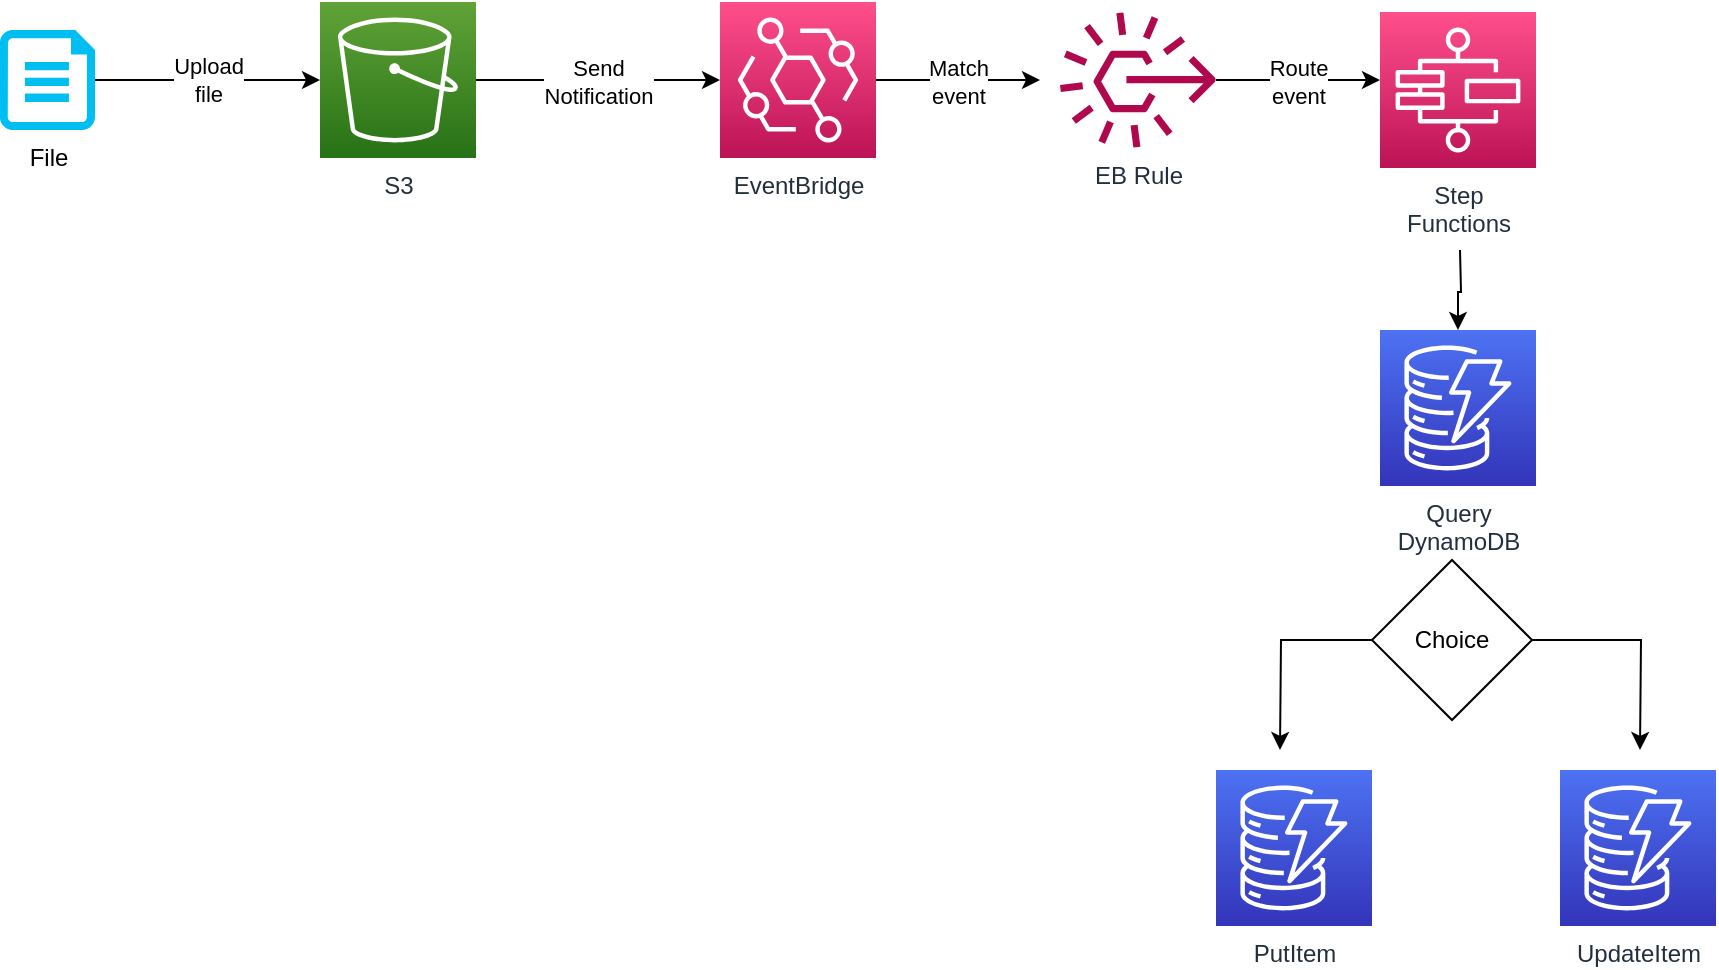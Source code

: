 <mxfile version="18.1.3" type="device"><diagram id="mRCy5LWRQ65KnDbYtJnu" name="Page-1"><mxGraphModel dx="1381" dy="1215" grid="1" gridSize="10" guides="1" tooltips="1" connect="1" arrows="1" fold="1" page="1" pageScale="1" pageWidth="827" pageHeight="1169" math="0" shadow="0"><root><mxCell id="0"/><mxCell id="1" parent="0"/><mxCell id="4y-gVckvG-odOf7jvkZe-3" value="Upload&lt;br&gt;file" style="edgeStyle=orthogonalEdgeStyle;rounded=0;orthogonalLoop=1;jettySize=auto;html=1;entryX=0;entryY=0.5;entryDx=0;entryDy=0;entryPerimeter=0;" edge="1" parent="1" source="4y-gVckvG-odOf7jvkZe-1" target="4y-gVckvG-odOf7jvkZe-2"><mxGeometry relative="1" as="geometry"/></mxCell><mxCell id="4y-gVckvG-odOf7jvkZe-1" value="File" style="verticalLabelPosition=bottom;html=1;verticalAlign=top;align=center;strokeColor=none;fillColor=#00BEF2;shape=mxgraph.azure.cloud_services_configuration_file;pointerEvents=1;" vertex="1" parent="1"><mxGeometry x="40" y="280" width="47.5" height="50" as="geometry"/></mxCell><mxCell id="4y-gVckvG-odOf7jvkZe-6" value="Send&lt;br&gt;Notification" style="edgeStyle=orthogonalEdgeStyle;rounded=0;orthogonalLoop=1;jettySize=auto;html=1;" edge="1" parent="1" source="4y-gVckvG-odOf7jvkZe-2"><mxGeometry relative="1" as="geometry"><mxPoint x="400" y="305" as="targetPoint"/></mxGeometry></mxCell><mxCell id="4y-gVckvG-odOf7jvkZe-2" value="S3" style="sketch=0;points=[[0,0,0],[0.25,0,0],[0.5,0,0],[0.75,0,0],[1,0,0],[0,1,0],[0.25,1,0],[0.5,1,0],[0.75,1,0],[1,1,0],[0,0.25,0],[0,0.5,0],[0,0.75,0],[1,0.25,0],[1,0.5,0],[1,0.75,0]];outlineConnect=0;fontColor=#232F3E;gradientColor=#60A337;gradientDirection=north;fillColor=#277116;strokeColor=#ffffff;dashed=0;verticalLabelPosition=bottom;verticalAlign=top;align=center;html=1;fontSize=12;fontStyle=0;aspect=fixed;shape=mxgraph.aws4.resourceIcon;resIcon=mxgraph.aws4.s3;" vertex="1" parent="1"><mxGeometry x="200" y="266" width="78" height="78" as="geometry"/></mxCell><mxCell id="4y-gVckvG-odOf7jvkZe-9" value="Route&lt;br&gt;event" style="edgeStyle=orthogonalEdgeStyle;rounded=0;orthogonalLoop=1;jettySize=auto;html=1;" edge="1" parent="1" source="4y-gVckvG-odOf7jvkZe-4"><mxGeometry relative="1" as="geometry"><mxPoint x="730" y="305" as="targetPoint"/></mxGeometry></mxCell><mxCell id="4y-gVckvG-odOf7jvkZe-4" value="EB Rule" style="sketch=0;outlineConnect=0;fontColor=#232F3E;gradientColor=none;fillColor=#B0084D;strokeColor=none;dashed=0;verticalLabelPosition=bottom;verticalAlign=top;align=center;html=1;fontSize=12;fontStyle=0;aspect=fixed;pointerEvents=1;shape=mxgraph.aws4.rule_3;" vertex="1" parent="1"><mxGeometry x="570" y="271" width="78" height="68" as="geometry"/></mxCell><mxCell id="4y-gVckvG-odOf7jvkZe-7" value="Match&lt;br&gt;event" style="edgeStyle=orthogonalEdgeStyle;rounded=0;orthogonalLoop=1;jettySize=auto;html=1;" edge="1" parent="1" source="4y-gVckvG-odOf7jvkZe-5"><mxGeometry relative="1" as="geometry"><mxPoint x="560" y="305" as="targetPoint"/></mxGeometry></mxCell><mxCell id="4y-gVckvG-odOf7jvkZe-5" value="EventBridge" style="sketch=0;points=[[0,0,0],[0.25,0,0],[0.5,0,0],[0.75,0,0],[1,0,0],[0,1,0],[0.25,1,0],[0.5,1,0],[0.75,1,0],[1,1,0],[0,0.25,0],[0,0.5,0],[0,0.75,0],[1,0.25,0],[1,0.5,0],[1,0.75,0]];outlineConnect=0;fontColor=#232F3E;gradientColor=#FF4F8B;gradientDirection=north;fillColor=#BC1356;strokeColor=#ffffff;dashed=0;verticalLabelPosition=bottom;verticalAlign=top;align=center;html=1;fontSize=12;fontStyle=0;aspect=fixed;shape=mxgraph.aws4.resourceIcon;resIcon=mxgraph.aws4.eventbridge;" vertex="1" parent="1"><mxGeometry x="400" y="266" width="78" height="78" as="geometry"/></mxCell><mxCell id="4y-gVckvG-odOf7jvkZe-11" style="edgeStyle=orthogonalEdgeStyle;rounded=0;orthogonalLoop=1;jettySize=auto;html=1;entryX=0.5;entryY=0;entryDx=0;entryDy=0;entryPerimeter=0;" edge="1" parent="1" target="4y-gVckvG-odOf7jvkZe-10"><mxGeometry relative="1" as="geometry"><mxPoint x="770" y="390" as="sourcePoint"/></mxGeometry></mxCell><mxCell id="4y-gVckvG-odOf7jvkZe-8" value="Step&lt;br&gt;Functions" style="sketch=0;points=[[0,0,0],[0.25,0,0],[0.5,0,0],[0.75,0,0],[1,0,0],[0,1,0],[0.25,1,0],[0.5,1,0],[0.75,1,0],[1,1,0],[0,0.25,0],[0,0.5,0],[0,0.75,0],[1,0.25,0],[1,0.5,0],[1,0.75,0]];outlineConnect=0;fontColor=#232F3E;gradientColor=#FF4F8B;gradientDirection=north;fillColor=#BC1356;strokeColor=#ffffff;dashed=0;verticalLabelPosition=bottom;verticalAlign=top;align=center;html=1;fontSize=12;fontStyle=0;aspect=fixed;shape=mxgraph.aws4.resourceIcon;resIcon=mxgraph.aws4.step_functions;" vertex="1" parent="1"><mxGeometry x="730" y="271" width="78" height="78" as="geometry"/></mxCell><mxCell id="4y-gVckvG-odOf7jvkZe-10" value="Query&lt;br&gt;DynamoDB" style="sketch=0;points=[[0,0,0],[0.25,0,0],[0.5,0,0],[0.75,0,0],[1,0,0],[0,1,0],[0.25,1,0],[0.5,1,0],[0.75,1,0],[1,1,0],[0,0.25,0],[0,0.5,0],[0,0.75,0],[1,0.25,0],[1,0.5,0],[1,0.75,0]];outlineConnect=0;fontColor=#232F3E;gradientColor=#4D72F3;gradientDirection=north;fillColor=#3334B9;strokeColor=#ffffff;dashed=0;verticalLabelPosition=bottom;verticalAlign=top;align=center;html=1;fontSize=12;fontStyle=0;aspect=fixed;shape=mxgraph.aws4.resourceIcon;resIcon=mxgraph.aws4.dynamodb;" vertex="1" parent="1"><mxGeometry x="730" y="430" width="78" height="78" as="geometry"/></mxCell><mxCell id="4y-gVckvG-odOf7jvkZe-12" value="PutItem" style="sketch=0;points=[[0,0,0],[0.25,0,0],[0.5,0,0],[0.75,0,0],[1,0,0],[0,1,0],[0.25,1,0],[0.5,1,0],[0.75,1,0],[1,1,0],[0,0.25,0],[0,0.5,0],[0,0.75,0],[1,0.25,0],[1,0.5,0],[1,0.75,0]];outlineConnect=0;fontColor=#232F3E;gradientColor=#4D72F3;gradientDirection=north;fillColor=#3334B9;strokeColor=#ffffff;dashed=0;verticalLabelPosition=bottom;verticalAlign=top;align=center;html=1;fontSize=12;fontStyle=0;aspect=fixed;shape=mxgraph.aws4.resourceIcon;resIcon=mxgraph.aws4.dynamodb;" vertex="1" parent="1"><mxGeometry x="648" y="650" width="78" height="78" as="geometry"/></mxCell><mxCell id="4y-gVckvG-odOf7jvkZe-13" value="UpdateItem" style="sketch=0;points=[[0,0,0],[0.25,0,0],[0.5,0,0],[0.75,0,0],[1,0,0],[0,1,0],[0.25,1,0],[0.5,1,0],[0.75,1,0],[1,1,0],[0,0.25,0],[0,0.5,0],[0,0.75,0],[1,0.25,0],[1,0.5,0],[1,0.75,0]];outlineConnect=0;fontColor=#232F3E;gradientColor=#4D72F3;gradientDirection=north;fillColor=#3334B9;strokeColor=#ffffff;dashed=0;verticalLabelPosition=bottom;verticalAlign=top;align=center;html=1;fontSize=12;fontStyle=0;aspect=fixed;shape=mxgraph.aws4.resourceIcon;resIcon=mxgraph.aws4.dynamodb;" vertex="1" parent="1"><mxGeometry x="820" y="650" width="78" height="78" as="geometry"/></mxCell><mxCell id="4y-gVckvG-odOf7jvkZe-16" style="edgeStyle=orthogonalEdgeStyle;rounded=0;orthogonalLoop=1;jettySize=auto;html=1;" edge="1" parent="1" source="4y-gVckvG-odOf7jvkZe-14"><mxGeometry relative="1" as="geometry"><mxPoint x="680" y="640" as="targetPoint"/></mxGeometry></mxCell><mxCell id="4y-gVckvG-odOf7jvkZe-17" style="edgeStyle=orthogonalEdgeStyle;rounded=0;orthogonalLoop=1;jettySize=auto;html=1;" edge="1" parent="1" source="4y-gVckvG-odOf7jvkZe-14"><mxGeometry relative="1" as="geometry"><mxPoint x="860" y="640" as="targetPoint"/></mxGeometry></mxCell><mxCell id="4y-gVckvG-odOf7jvkZe-14" value="Choice" style="rhombus;whiteSpace=wrap;html=1;" vertex="1" parent="1"><mxGeometry x="726" y="545" width="80" height="80" as="geometry"/></mxCell></root></mxGraphModel></diagram></mxfile>
